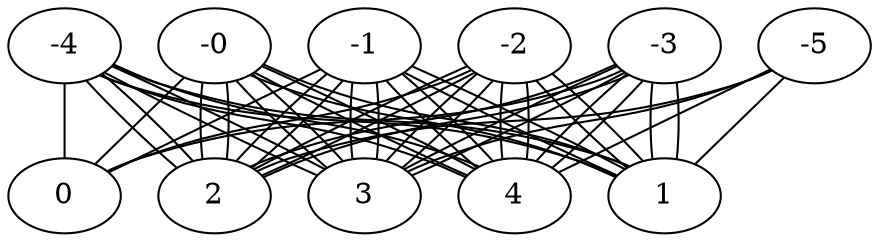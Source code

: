 graph {
    0-0 -- 1-0;
    0-0 -- 0-1;
    0-1 -- 1-1;
    0-1 -- 0-2;
    0-2 -- 1-2;
    0-2 -- 0-3;
    0-3 -- 1-3;
    0-3 -- 0-4;
    0-4 -- 1-4;
    0-4 -- 0-5;
    0-5 -- 1-5;
    1-0 -- 2-0;
    1-0 -- 1-1;
    1-1 -- 2-1;
    1-1 -- 1-2;
    1-2 -- 2-2;
    1-2 -- 1-3;
    1-3 -- 2-3;
    1-3 -- 1-4;
    1-4 -- 2-4;
    1-4 -- 1-5;
    1-5 -- 2-5;
    2-0 -- 3-0;
    2-0 -- 2-1;
    2-1 -- 3-1;
    2-1 -- 2-2;
    2-2 -- 3-2;
    2-2 -- 2-3;
    2-3 -- 3-3;
    2-3 -- 2-4;
    2-4 -- 3-4;
    2-4 -- 2-5;
    2-5 -- 3-5;
    3-0 -- 4-0;
    3-0 -- 3-1;
    3-1 -- 4-1;
    3-1 -- 3-2;
    3-2 -- 4-2;
    3-2 -- 3-3;
    3-3 -- 4-3;
    3-3 -- 3-4;
    3-4 -- 4-4;
    3-4 -- 3-5;
    3-5 -- 4-5;
    4-0 -- 4-1;
    4-1 -- 4-2;
    4-2 -- 4-3;
    4-3 -- 4-4;
    4-4 -- 4-5;
}